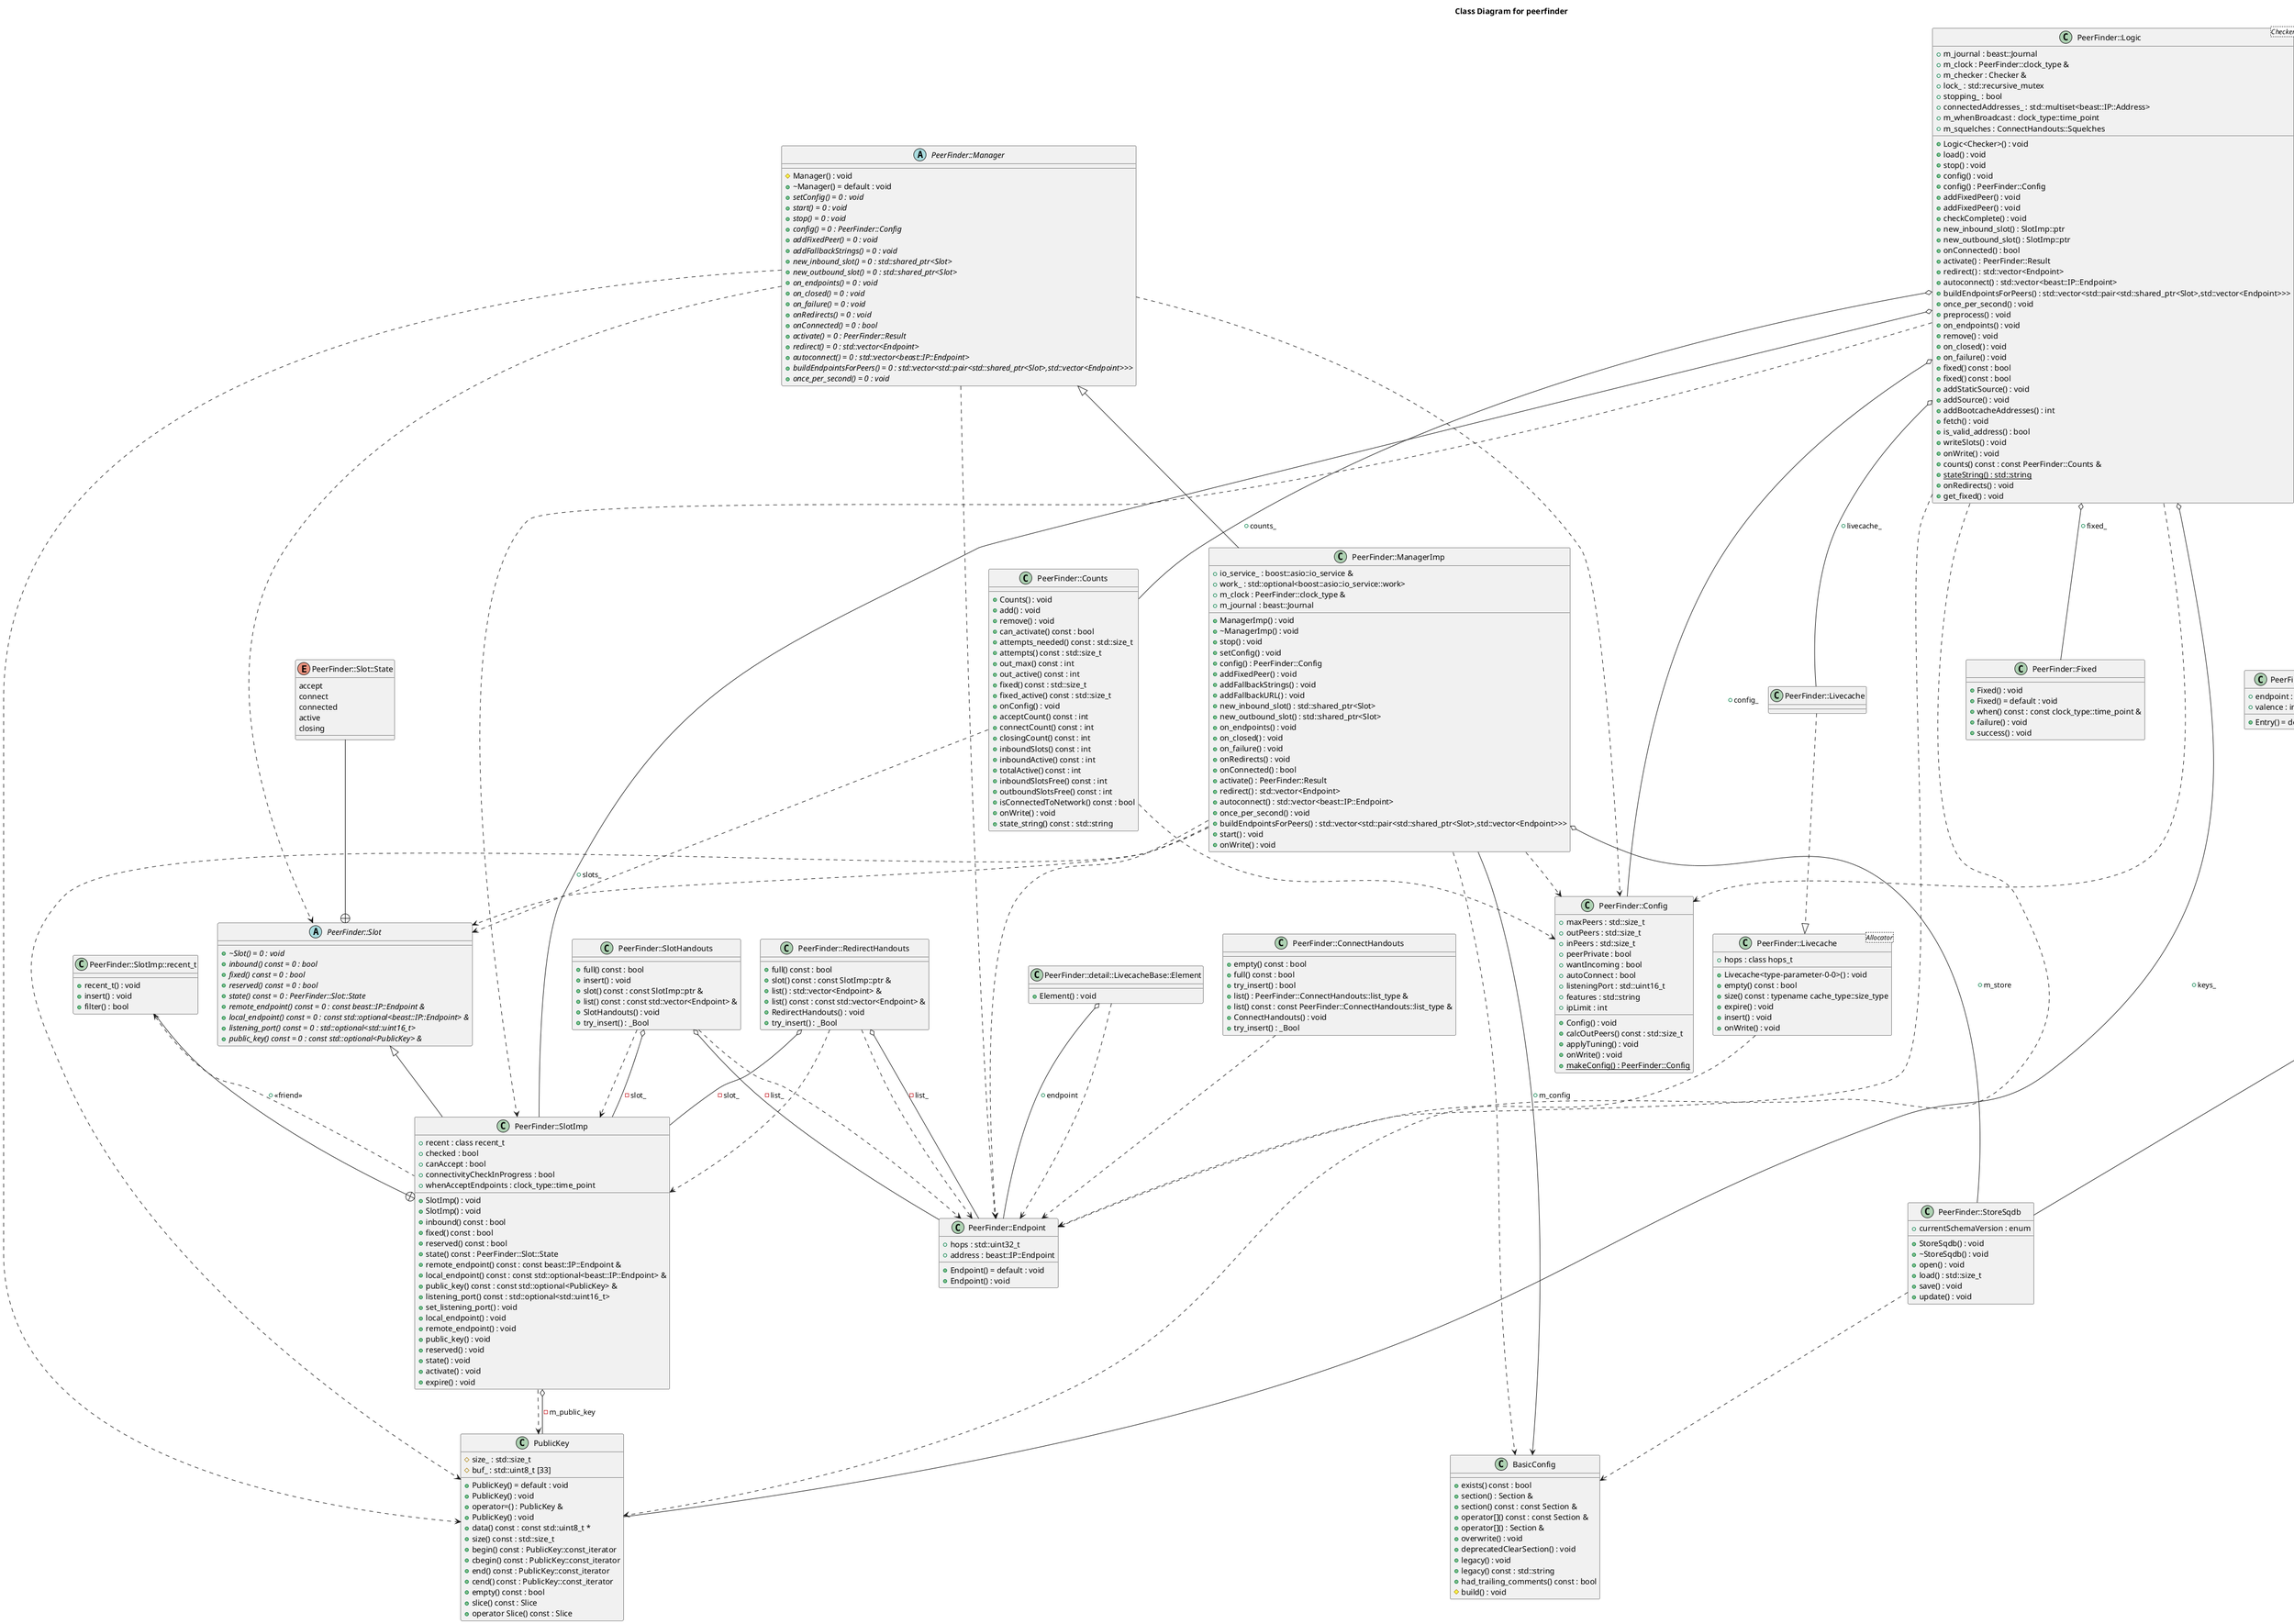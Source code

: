 @startuml
title Class Diagram for peerfinder
class "BasicConfig" as C_0000523676121508856554
class C_0000523676121508856554 {
+exists() const : bool
+section() : Section &
+section() const : const Section &
+operator[]() const : const Section &
+operator[]() : Section &
+overwrite() : void
+deprecatedClearSection() : void
+legacy() : void
+legacy() const : std::string
+had_trailing_comments() const : bool
#build() : void
}
class "PublicKey" as C_0000572563999667803355
class C_0000572563999667803355 {
+PublicKey() = default : void
+PublicKey() : void
+operator=() : PublicKey &
+PublicKey() : void
+data() const : const std::uint8_t *
+size() const : std::size_t
+begin() const : PublicKey::const_iterator
+cbegin() const : PublicKey::const_iterator
+end() const : PublicKey::const_iterator
+cend() const : PublicKey::const_iterator
+empty() const : bool
+slice() const : Slice
+operator Slice() const : Slice
#size_ : std::size_t
#buf_ : std::uint8_t [33]
}
abstract "PeerFinder::Slot" as C_0002039135395342803340
abstract C_0002039135395342803340 {
{abstract} +~Slot() = 0 : void
{abstract} +inbound() const = 0 : bool
{abstract} +fixed() const = 0 : bool
{abstract} +reserved() const = 0 : bool
{abstract} +state() const = 0 : PeerFinder::Slot::State
{abstract} +remote_endpoint() const = 0 : const beast::IP::Endpoint &
{abstract} +local_endpoint() const = 0 : const std::optional<beast::IP::Endpoint> &
{abstract} +listening_port() const = 0 : std::optional<std::uint16_t>
{abstract} +public_key() const = 0 : const std::optional<PublicKey> &
}
enum "PeerFinder::Slot::State" as C_0001068513096375076877
enum C_0001068513096375076877 {
accept
connect
connected
active
closing
}
class "PeerFinder::Config" as C_0001137467807464441014
class C_0001137467807464441014 {
+Config() : void
+calcOutPeers() const : std::size_t
+applyTuning() : void
+onWrite() : void
{static} +makeConfig() : PeerFinder::Config
+maxPeers : std::size_t
+outPeers : std::size_t
+inPeers : std::size_t
+peerPrivate : bool
+wantIncoming : bool
+autoConnect : bool
+listeningPort : std::uint16_t
+features : std::string
+ipLimit : int
}
class "PeerFinder::Endpoint" as C_0000440036123109777479
class C_0000440036123109777479 {
+Endpoint() = default : void
+Endpoint() : void
+hops : std::uint32_t
+address : beast::IP::Endpoint
}
abstract "PeerFinder::Manager" as C_0000410889634548511449
abstract C_0000410889634548511449 {
#Manager() : void
+~Manager() = default : void
{abstract} +setConfig() = 0 : void
{abstract} +start() = 0 : void
{abstract} +stop() = 0 : void
{abstract} +config() = 0 : PeerFinder::Config
{abstract} +addFixedPeer() = 0 : void
{abstract} +addFallbackStrings() = 0 : void
{abstract} +new_inbound_slot() = 0 : std::shared_ptr<Slot>
{abstract} +new_outbound_slot() = 0 : std::shared_ptr<Slot>
{abstract} +on_endpoints() = 0 : void
{abstract} +on_closed() = 0 : void
{abstract} +on_failure() = 0 : void
{abstract} +onRedirects() = 0 : void
{abstract} +onConnected() = 0 : bool
{abstract} +activate() = 0 : PeerFinder::Result
{abstract} +redirect() = 0 : std::vector<Endpoint>
{abstract} +autoconnect() = 0 : std::vector<beast::IP::Endpoint>
{abstract} +buildEndpointsForPeers() = 0 : std::vector<std::pair<std::shared_ptr<Slot>,std::vector<Endpoint>>>
{abstract} +once_per_second() = 0 : void
}
class "PeerFinder::SlotImp" as C_0000513858897493305819
class C_0000513858897493305819 {
+SlotImp() : void
+SlotImp() : void
+inbound() const : bool
+fixed() const : bool
+reserved() const : bool
+state() const : PeerFinder::Slot::State
+remote_endpoint() const : const beast::IP::Endpoint &
+local_endpoint() const : const std::optional<beast::IP::Endpoint> &
+public_key() const : const std::optional<PublicKey> &
+listening_port() const : std::optional<std::uint16_t>
+set_listening_port() : void
+local_endpoint() : void
+remote_endpoint() : void
+public_key() : void
+reserved() : void
+state() : void
+activate() : void
+expire() : void
+recent : class recent_t
+checked : bool
+canAccept : bool
+connectivityCheckInProgress : bool
+whenAcceptEndpoints : clock_type::time_point
}
class "PeerFinder::SlotImp::recent_t" as C_0000761449249234488936
class C_0000761449249234488936 {
+recent_t() : void
+insert() : void
+filter() : bool
}
abstract "PeerFinder::Source" as C_0002159235394551863221
abstract C_0002159235394551863221 {
+~Source() : void
{abstract} +name() = 0 : const std::string &
+cancel() : void
{abstract} +fetch() = 0 : void
}
class "PeerFinder::Source::Results" as C_0001036090473802044001
class C_0001036090473802044001 {
+Results() = default : void
+error : boost::system::error_code
+addresses : PeerFinder::IPAddresses
}
class "PeerFinder::SourceStrings" as C_0002138742543044607149
class C_0002138742543044607149 {
+SourceStrings() = default : void
{static} +New() : std::shared_ptr<Source>
}
class "PeerFinder::SourceStringsImp" as C_0000486501855151117426
class C_0000486501855151117426 {
+SourceStringsImp() : void
+~SourceStringsImp() = default : void
+name() : const std::string &
+fetch() : void
}
abstract "PeerFinder::Store" as C_0000398581762361280329
abstract C_0000398581762361280329 {
+~Store() : void
{abstract} +load() = 0 : std::size_t
{abstract} +save() = 0 : void
}
class "PeerFinder::Store::Entry" as C_0001970591096562226244
class C_0001970591096562226244 {
+Entry() = default : void
+endpoint : beast::IP::Endpoint
+valence : int
}
class "PeerFinder::Bootcache" as C_0001697917539941155042
class C_0001697917539941155042 {
+Bootcache() : void
+~Bootcache() : void
+empty() const : bool
+size() const : map_type::size_type
+begin() const : PeerFinder::Bootcache::const_iterator
+cbegin() const : PeerFinder::Bootcache::const_iterator
+end() const : PeerFinder::Bootcache::const_iterator
+cend() const : PeerFinder::Bootcache::const_iterator
+clear() : void
+load() : void
+insert() : bool
+insertStatic() : bool
+on_success() : void
+on_failure() : void
+periodicActivity() : void
+onWrite() : void
{static} +staticValence : const int
}
class "PeerFinder::Bootcache::Entry" as C_0002226561213819114516
class C_0002226561213819114516 {
+Entry() : void
+valence() : int &
+valence() const : int
}
class "PeerFinder::Bootcache::Transform" as C_0001406097717004298179
class C_0001406097717004298179 {
+Transform() = default : void
+operator()() const : const beast::IP::Endpoint &
}
class "PeerFinder::Counts" as C_0001265767640962292931
class C_0001265767640962292931 {
+Counts() : void
+add() : void
+remove() : void
+can_activate() const : bool
+attempts_needed() const : std::size_t
+attempts() const : std::size_t
+out_max() const : int
+out_active() const : int
+fixed() const : std::size_t
+fixed_active() const : std::size_t
+onConfig() : void
+acceptCount() const : int
+connectCount() const : int
+closingCount() const : int
+inboundSlots() const : int
+inboundActive() const : int
+totalActive() const : int
+inboundSlotsFree() const : int
+outboundSlotsFree() const : int
+isConnectedToNetwork() const : bool
+onWrite() : void
+state_string() const : std::string
}
class "PeerFinder::Fixed" as C_0002071534843377390781
class C_0002071534843377390781 {
+Fixed() : void
+Fixed() = default : void
+when() const : const clock_type::time_point &
+failure() : void
+success() : void
}
class "PeerFinder::detail::LivecacheBase::Element" as C_0002030972119386747442
class C_0002030972119386747442 {
+Element() : void
}
class "PeerFinder::RedirectHandouts" as C_0000978101351554179479
class C_0000978101351554179479 {
+full() const : bool
+slot() const : const SlotImp::ptr &
+list() : std::vector<Endpoint> &
+list() const : const std::vector<Endpoint> &
+RedirectHandouts() : void
+try_insert() : _Bool
}
class "PeerFinder::SlotHandouts" as C_0000979934121247634601
class C_0000979934121247634601 {
+full() const : bool
+insert() : void
+slot() const : const SlotImp::ptr &
+list() const : const std::vector<Endpoint> &
+SlotHandouts() : void
+try_insert() : _Bool
}
class "PeerFinder::ConnectHandouts" as C_0000483256317612473121
class C_0000483256317612473121 {
+empty() const : bool
+full() const : bool
+try_insert() : bool
+list() : PeerFinder::ConnectHandouts::list_type &
+list() const : const PeerFinder::ConnectHandouts::list_type &
+ConnectHandouts() : void
+try_insert() : _Bool
}
class "PeerFinder::Livecache<Allocator>" as C_0002197115904357070217
class C_0002197115904357070217 {
+Livecache<type-parameter-0-0>() : void
+empty() const : bool
+size() const : typename cache_type::size_type
+expire() : void
+insert() : void
+onWrite() : void
+hops : class hops_t
}
class "PeerFinder::Reporting" as C_0001628633158310408826
class C_0001628633158310408826 {
+Reporting() = default : void
{static} +params : const bool
{static} +crawl : const bool
{static} +nodes : const bool
{static} +dump_nodes : const bool
}
class "PeerFinder::Livecache" as C_0001234124870487221753
class C_0001234124870487221753 {
}
class "PeerFinder::Logic<Checker>" as C_0000537042874122919575
class C_0000537042874122919575 {
+Logic<Checker>() : void
+load() : void
+stop() : void
+config() : void
+config() : PeerFinder::Config
+addFixedPeer() : void
+addFixedPeer() : void
+checkComplete() : void
+new_inbound_slot() : SlotImp::ptr
+new_outbound_slot() : SlotImp::ptr
+onConnected() : bool
+activate() : PeerFinder::Result
+redirect() : std::vector<Endpoint>
+autoconnect() : std::vector<beast::IP::Endpoint>
+buildEndpointsForPeers() : std::vector<std::pair<std::shared_ptr<Slot>,std::vector<Endpoint>>>
+once_per_second() : void
+preprocess() : void
+on_endpoints() : void
+remove() : void
+on_closed() : void
+on_failure() : void
+fixed() const : bool
+fixed() const : bool
+addStaticSource() : void
+addSource() : void
+addBootcacheAddresses() : int
+fetch() : void
+is_valid_address() : bool
+writeSlots() : void
+onWrite() : void
+counts() const : const PeerFinder::Counts &
{static} +stateString() : std::string
+onRedirects() : void
+get_fixed() : void
+m_journal : beast::Journal
+m_clock : PeerFinder::clock_type &
+m_checker : Checker &
+lock_ : std::recursive_mutex
+stopping_ : bool
+connectedAddresses_ : std::multiset<beast::IP::Address>
+m_whenBroadcast : clock_type::time_point
+m_squelches : ConnectHandouts::Squelches
}
class "PeerFinder::StoreSqdb" as C_0002174187701327339694
class C_0002174187701327339694 {
+StoreSqdb() : void
+~StoreSqdb() : void
+open() : void
+load() : std::size_t
+save() : void
+update() : void
+currentSchemaVersion : enum
}
class "PeerFinder::ManagerImp" as C_0000490959721313143525
class C_0000490959721313143525 {
+ManagerImp() : void
+~ManagerImp() : void
+stop() : void
+setConfig() : void
+config() : PeerFinder::Config
+addFixedPeer() : void
+addFallbackStrings() : void
+addFallbackURL() : void
+new_inbound_slot() : std::shared_ptr<Slot>
+new_outbound_slot() : std::shared_ptr<Slot>
+on_endpoints() : void
+on_closed() : void
+on_failure() : void
+onRedirects() : void
+onConnected() : bool
+activate() : PeerFinder::Result
+redirect() : std::vector<Endpoint>
+autoconnect() : std::vector<beast::IP::Endpoint>
+once_per_second() : void
+buildEndpointsForPeers() : std::vector<std::pair<std::shared_ptr<Slot>,std::vector<Endpoint>>>
+start() : void
+onWrite() : void
+io_service_ : boost::asio::io_service &
+work_ : std::optional<boost::asio::io_service::work>
+m_clock : PeerFinder::clock_type &
+m_journal : beast::Journal
}
C_0001068513096375076877 --+ C_0002039135395342803340
C_0000410889634548511449 ..> C_0001137467807464441014
C_0000410889634548511449 ..> C_0002039135395342803340
C_0000410889634548511449 ..> C_0000440036123109777479
C_0000410889634548511449 ..> C_0000572563999667803355
C_0000513858897493305819 ..> C_0000572563999667803355
C_0000513858897493305819 o-- C_0000572563999667803355 : -m_public_key
C_0002039135395342803340 <|-- C_0000513858897493305819
C_0000761449249234488936 --+ C_0000513858897493305819
C_0000761449249234488936 <.. C_0000513858897493305819 : +<<friend>>
C_0001036090473802044001 --+ C_0002159235394551863221
C_0002159235394551863221 <|-- C_0002138742543044607149
C_0002138742543044607149 <|-- C_0000486501855151117426
C_0001970591096562226244 --+ C_0000398581762361280329
C_0001697917539941155042 ..> C_0000398581762361280329
C_0001697917539941155042 --> C_0000398581762361280329 : -m_store
C_0002226561213819114516 --+ C_0001697917539941155042
C_0001406097717004298179 --+ C_0001697917539941155042
C_0001265767640962292931 ..> C_0002039135395342803340
C_0001265767640962292931 ..> C_0001137467807464441014
C_0002030972119386747442 ..> C_0000440036123109777479
C_0002030972119386747442 o-- C_0000440036123109777479 : +endpoint
C_0000978101351554179479 ..> C_0000513858897493305819
C_0000978101351554179479 ..> C_0000440036123109777479
C_0000978101351554179479 o-- C_0000513858897493305819 : -slot_
C_0000978101351554179479 o-- C_0000440036123109777479 : -list_
C_0000979934121247634601 ..> C_0000440036123109777479
C_0000979934121247634601 ..> C_0000513858897493305819
C_0000979934121247634601 o-- C_0000513858897493305819 : -slot_
C_0000979934121247634601 o-- C_0000440036123109777479 : -list_
C_0000483256317612473121 ..> C_0000440036123109777479
C_0002197115904357070217 ..> C_0000440036123109777479
C_0001234124870487221753 ..|> C_0002197115904357070217
C_0000537042874122919575 ..> C_0000398581762361280329
C_0000537042874122919575 ..> C_0001137467807464441014
C_0000537042874122919575 ..> C_0000513858897493305819
C_0000537042874122919575 ..> C_0000572563999667803355
C_0000537042874122919575 ..> C_0000440036123109777479
C_0000537042874122919575 ..> C_0002159235394551863221
C_0000537042874122919575 --> C_0000398581762361280329 : +m_store
C_0000537042874122919575 --> C_0002159235394551863221 : +fetchSource_
C_0000537042874122919575 o-- C_0001137467807464441014 : +config_
C_0000537042874122919575 o-- C_0001265767640962292931 : +counts_
C_0000537042874122919575 o-- C_0002071534843377390781 : +fixed_
C_0000537042874122919575 o-- C_0001234124870487221753 : +livecache_
C_0000537042874122919575 o-- C_0001697917539941155042 : +bootcache_
C_0000537042874122919575 o-- C_0000513858897493305819 : +slots_
C_0000537042874122919575 o-- C_0000572563999667803355 : +keys_
C_0000537042874122919575 o-- C_0002159235394551863221 : +m_sources
C_0002174187701327339694 ..> C_0000523676121508856554
C_0000398581762361280329 <|-- C_0002174187701327339694
C_0000490959721313143525 ..> C_0000523676121508856554
C_0000490959721313143525 ..> C_0001137467807464441014
C_0000490959721313143525 ..> C_0002039135395342803340
C_0000490959721313143525 ..> C_0000440036123109777479
C_0000490959721313143525 ..> C_0000572563999667803355
C_0000490959721313143525 o-- C_0002174187701327339694 : +m_store
C_0000490959721313143525 --> C_0000523676121508856554 : +m_config
C_0000410889634548511449 <|-- C_0000490959721313143525
@enduml
